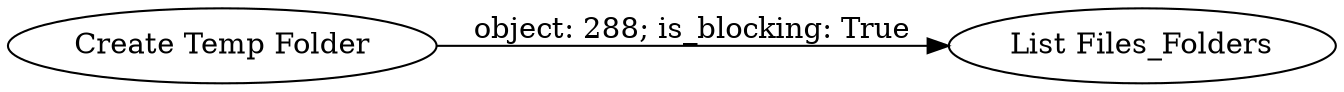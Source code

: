 digraph {
	"2298010152246927452_58" [label="Create Temp Folder"]
	"2298010152246927452_59" [label="List Files_Folders"]
	"2298010152246927452_58" -> "2298010152246927452_59" [label="object: 288; is_blocking: True"]
	rankdir=LR
}
